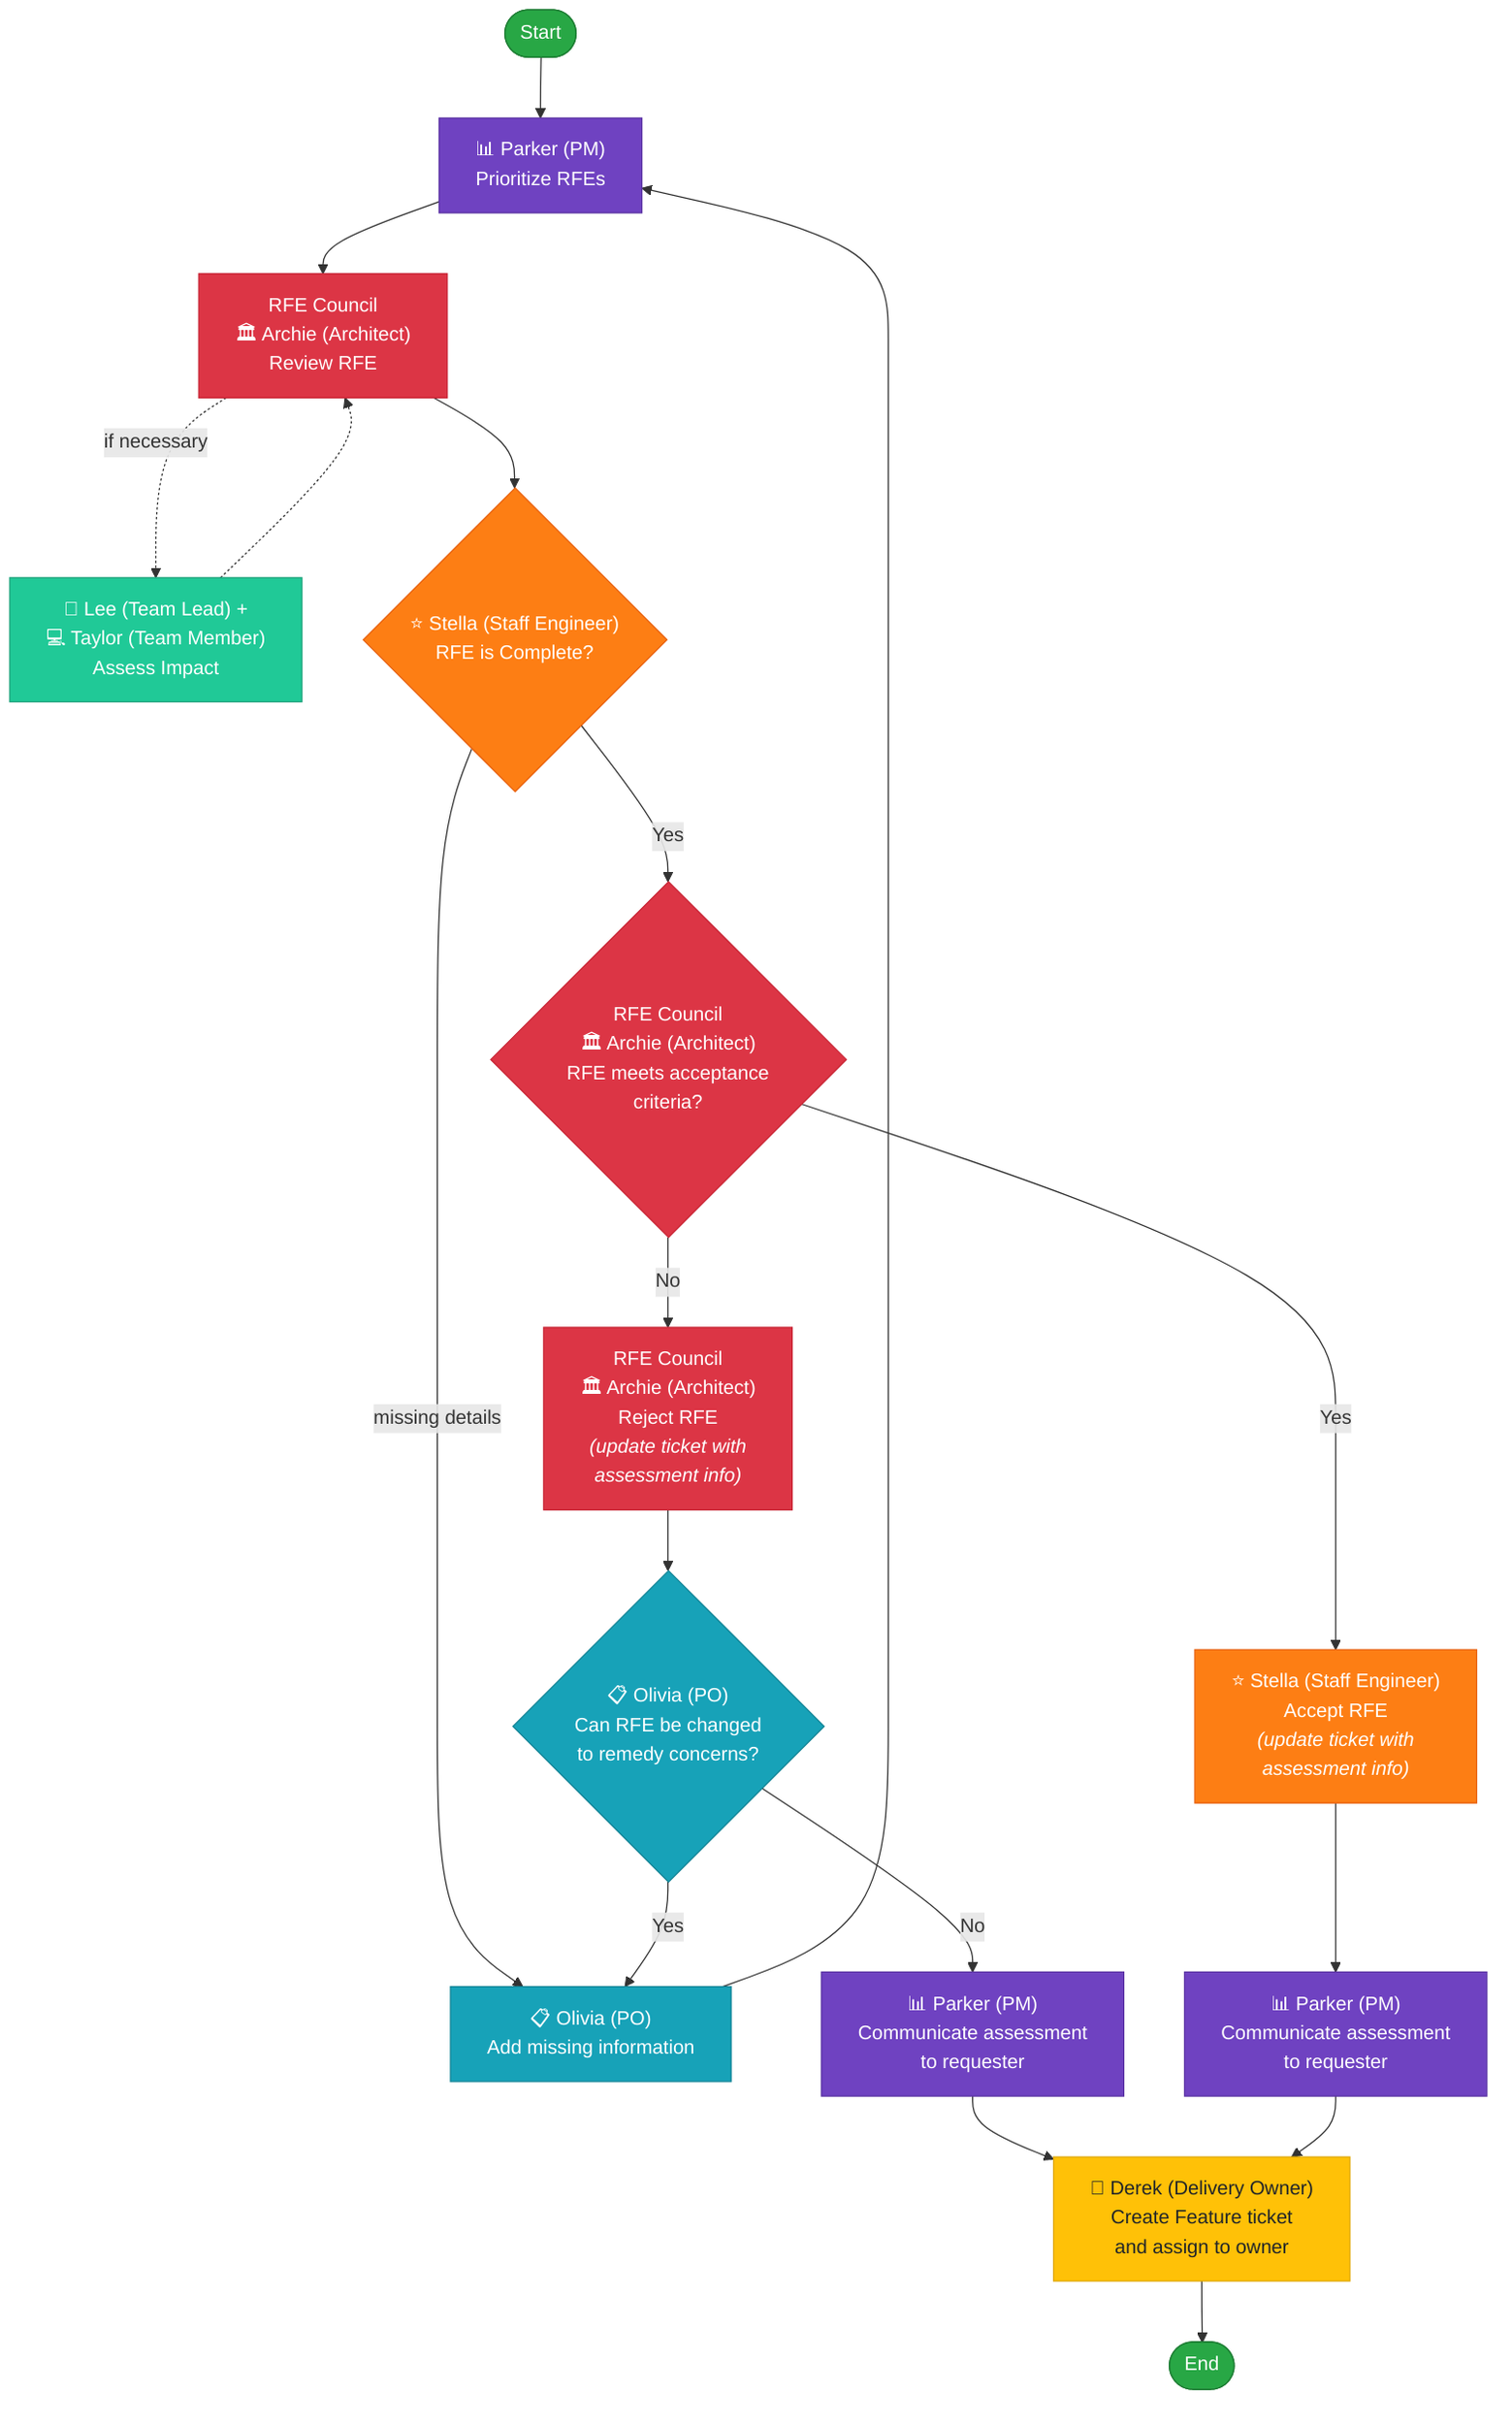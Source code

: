 flowchart TD
    Start([Start]) --> PrioritizeRFE["📊 Parker (PM)<br/>Prioritize RFEs"]
    
    PrioritizeRFE --> ReviewRFE["RFE Council<br/>🏛️ Archie (Architect)<br/>Review RFE"]
    ReviewRFE -.->|if necessary| AssessImpact["👥 Lee (Team Lead) +<br/>💻 Taylor (Team Member)<br/>Assess Impact"]
    AssessImpact -.-> ReviewRFE
    
    ReviewRFE --> RFEComplete{"⭐ Stella (Staff Engineer)<br/>RFE is Complete?"}
    RFEComplete -->|missing details| AddInfo["📋 Olivia (PO)<br/>Add missing information"]
    AddInfo --> PrioritizeRFE
    
    RFEComplete -->|Yes| RFEMeets{"RFE Council<br/>🏛️ Archie (Architect)<br/>RFE meets acceptance<br/>criteria?"}
    
    RFEMeets -->|Yes| AcceptRFE["⭐ Stella (Staff Engineer)<br/>Accept RFE<br/><i>(update ticket with<br/>assessment info)</i>"]
    RFEMeets -->|No| RejectRFE["RFE Council<br/>🏛️ Archie (Architect)<br/>Reject RFE<br/><i>(update ticket with<br/>assessment info)</i>"]
    
    RejectRFE --> CanChange{"📋 Olivia (PO)<br/>Can RFE be changed<br/>to remedy concerns?"}
    CanChange -->|Yes| AddInfo
    CanChange -->|No| CommReject["📊 Parker (PM)<br/>Communicate assessment<br/>to requester"]
    
    AcceptRFE --> CommAccept["📊 Parker (PM)<br/>Communicate assessment<br/>to requester"]
    
    CommReject --> CreateTicket["🚀 Derek (Delivery Owner)<br/>Create Feature ticket<br/>and assign to owner"]
    CommAccept --> CreateTicket
    
    CreateTicket --> End([End])
    
    %% Agent role-based styling
    classDef startEnd fill:#28a745,stroke:#1e7e34,color:#fff
    classDef productManager fill:#6f42c1,stroke:#5a32a3,color:#fff
    classDef productOwner fill:#17a2b8,stroke:#138496,color:#fff
    classDef architect fill:#dc3545,stroke:#c82333,color:#fff
    classDef staffEngineer fill:#fd7e14,stroke:#e8610e,color:#fff
    classDef teamLead fill:#20c997,stroke:#1aa179,color:#fff
    classDef deliveryOwner fill:#ffc107,stroke:#e0a800,color:#212529
    
    class Start,End startEnd
    class PrioritizeRFE,CommReject,CommAccept productManager
    class AddInfo,CanChange productOwner
    class ReviewRFE,RFEMeets,RejectRFE architect
    class RFEComplete,AcceptRFE staffEngineer
    class AssessImpact teamLead
    class CreateTicket deliveryOwner